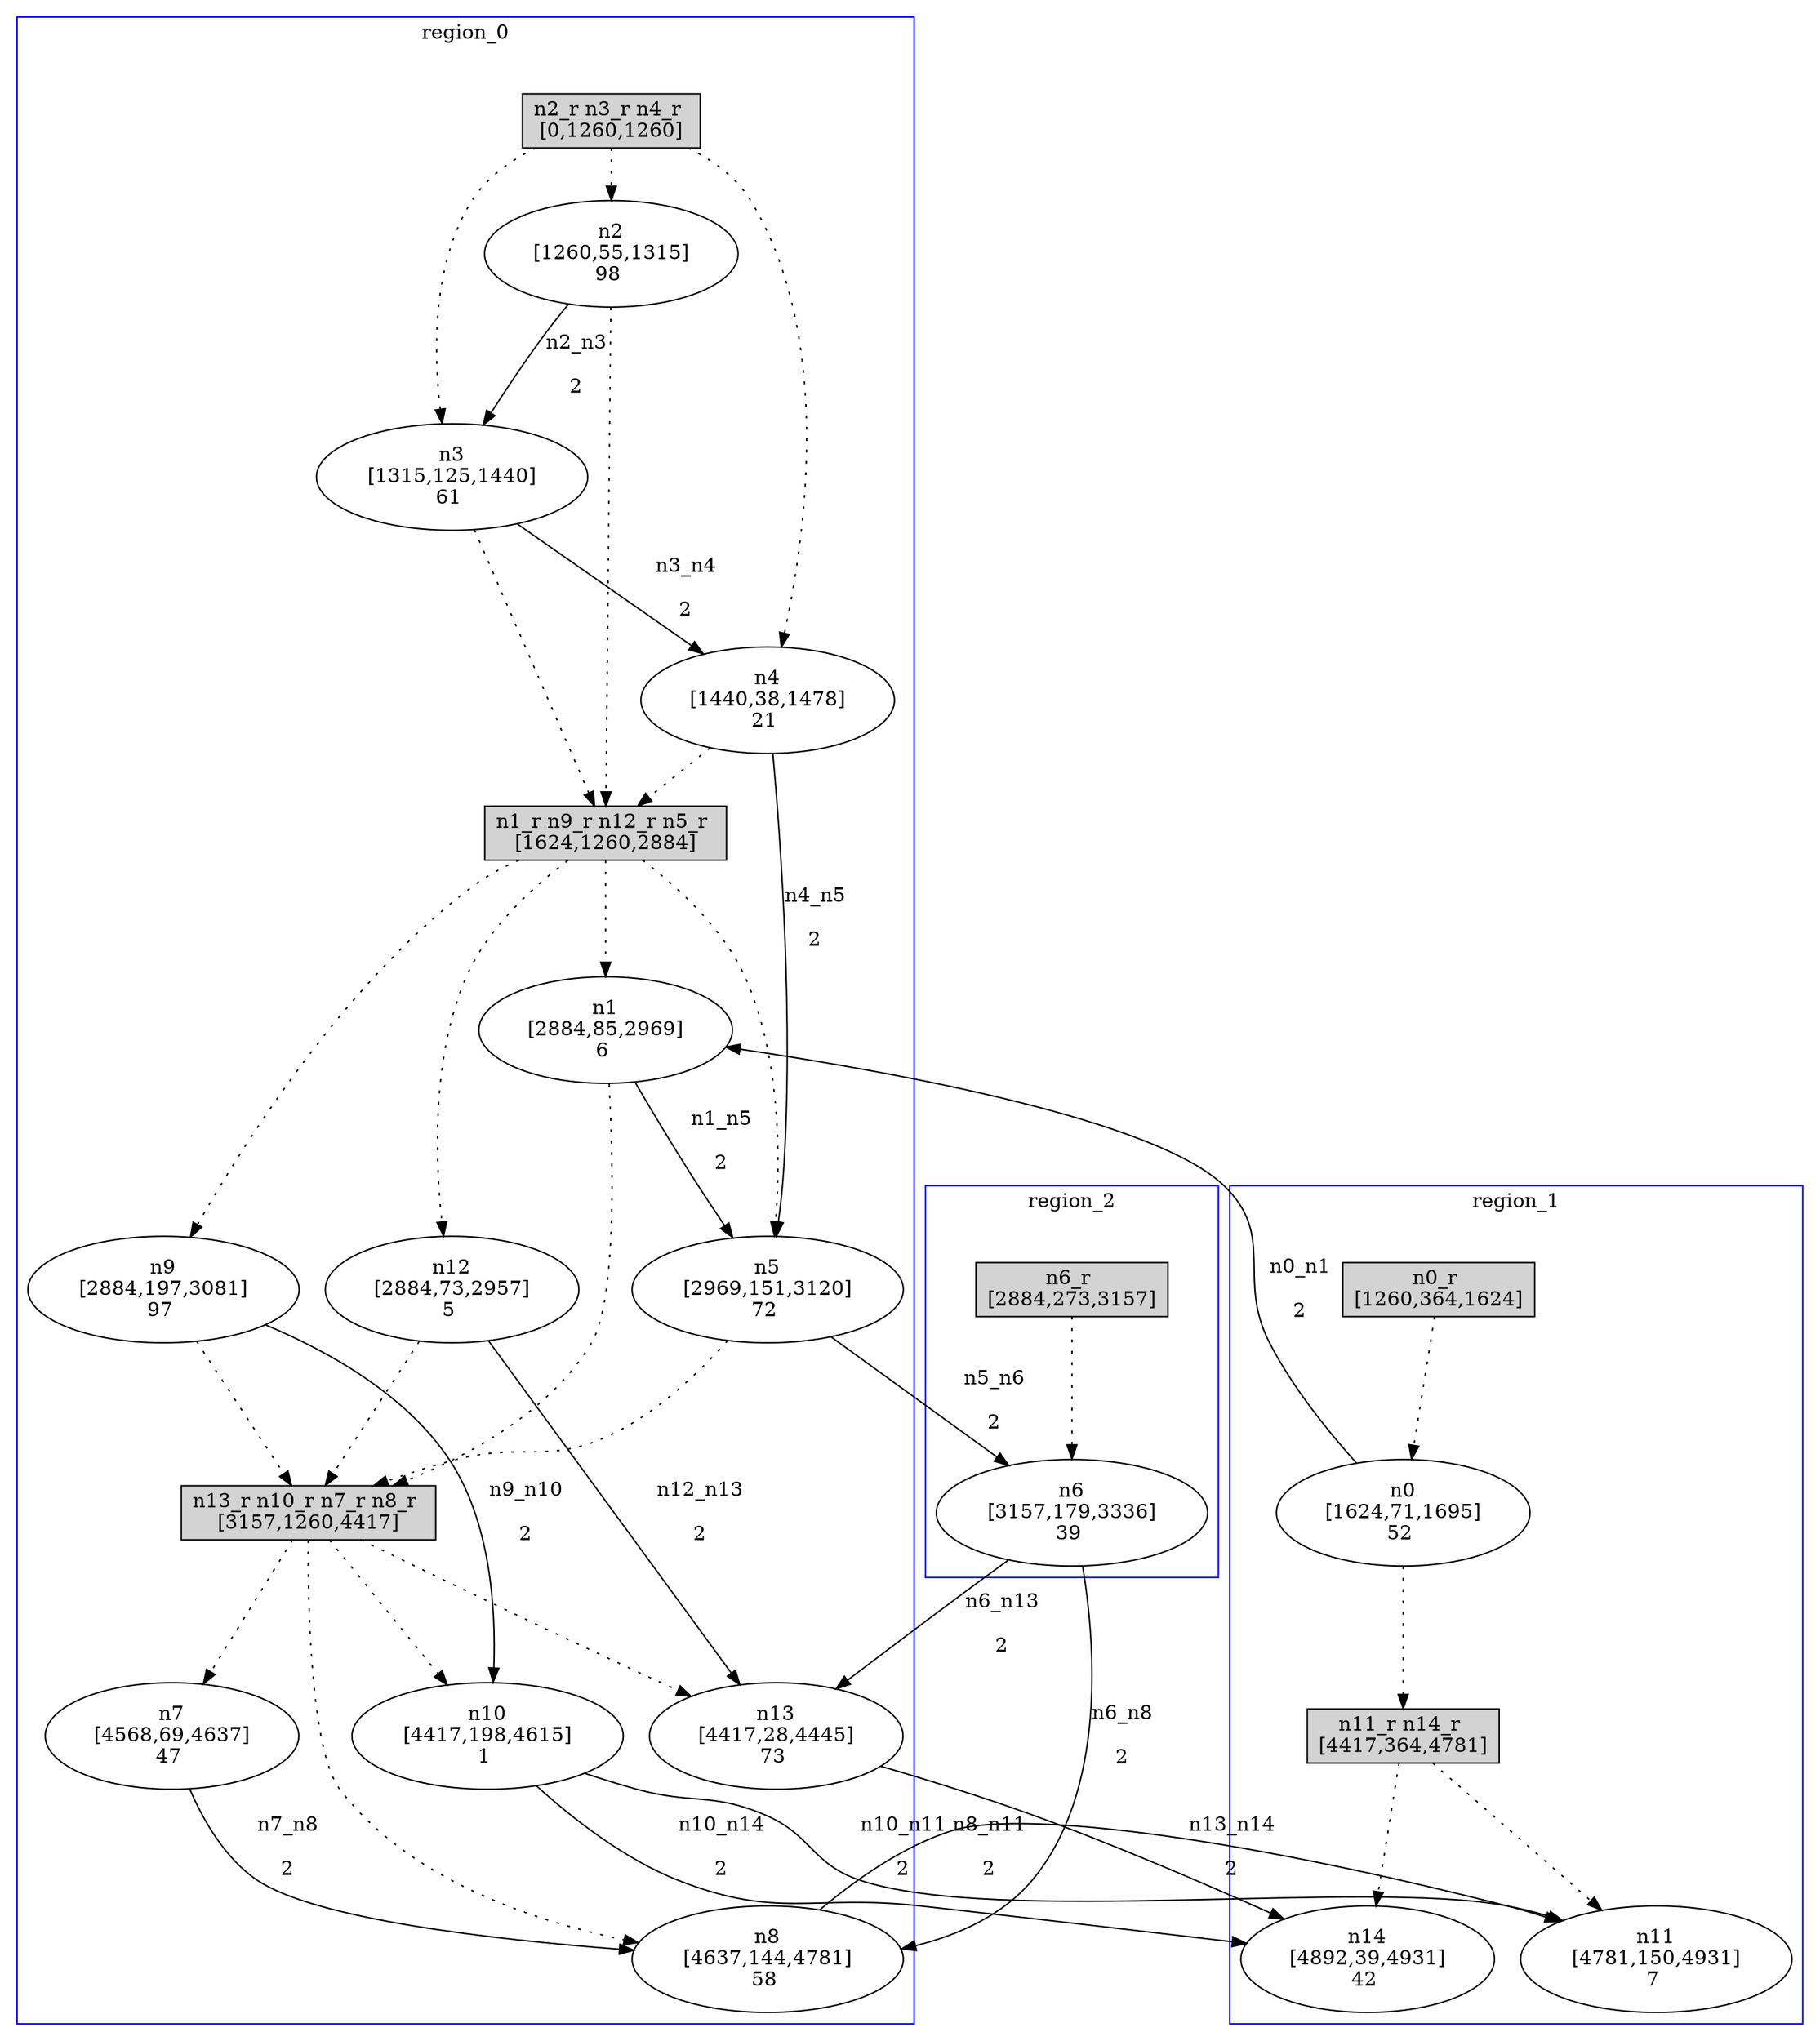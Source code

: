 //3-LSsolveMIPnSolStatus 2.
//4-SL 4931.
//5-LSsolveMIPsolveTime(double) 0.336207.
//6-reconfigurateNum(int) 6.
//7-reconfigurateTime(int) 4781.
digraph test_0 {
	size="28,40";
	subgraph cluster0 {
		stytle=filled;
		color=blue;
		label=region_0;
		reconfNode_0_1 [ shape = box, style = filled, label = "n2_r n3_r n4_r \n[0,1260,1260]" ];
		n2 [ label="n2\n[1260,55,1315]\n98 " ];
		n3 [ label="n3\n[1315,125,1440]\n61 " ];
		n4 [ label="n4\n[1440,38,1478]\n21 " ];
		reconfNode_0_1 -> n2 [ style = dotted ];
		reconfNode_0_1 -> n3 [ style = dotted ];
		reconfNode_0_1 -> n4 [ style = dotted ];
		n2 -> reconfNode_0_2 [ style = dotted ];
		n3 -> reconfNode_0_2 [ style = dotted ];
		n4 -> reconfNode_0_2 [ style = dotted ];
		reconfNode_0_2 [ shape = box, style = filled, label = "n1_r n9_r n12_r n5_r \n[1624,1260,2884]" ];
		n1 [ label="n1\n[2884,85,2969]\n6 " ];
		n9 [ label="n9\n[2884,197,3081]\n97 " ];
		n12 [ label="n12\n[2884,73,2957]\n5 " ];
		n5 [ label="n5\n[2969,151,3120]\n72 " ];
		reconfNode_0_2 -> n1 [ style = dotted ];
		reconfNode_0_2 -> n9 [ style = dotted ];
		reconfNode_0_2 -> n12 [ style = dotted ];
		reconfNode_0_2 -> n5 [ style = dotted ];
		n1 -> reconfNode_0_3 [ style = dotted ];
		n9 -> reconfNode_0_3 [ style = dotted ];
		n12 -> reconfNode_0_3 [ style = dotted ];
		n5 -> reconfNode_0_3 [ style = dotted ];
		reconfNode_0_3 [ shape = box, style = filled, label = "n13_r n10_r n7_r n8_r \n[3157,1260,4417]" ];
		n13 [ label="n13\n[4417,28,4445]\n73 " ];
		n10 [ label="n10\n[4417,198,4615]\n1 " ];
		n7 [ label="n7\n[4568,69,4637]\n47 " ];
		n8 [ label="n8\n[4637,144,4781]\n58 " ];
		reconfNode_0_3 -> n13 [ style = dotted ];
		reconfNode_0_3 -> n10 [ style = dotted ];
		reconfNode_0_3 -> n7 [ style = dotted ];
		reconfNode_0_3 -> n8 [ style = dotted ];
	}
	subgraph cluster1 {
		stytle=filled;
		color=blue;
		label=region_1;
		reconfNode_1_1 [ shape = box, style = filled, label = "n0_r \n[1260,364,1624]" ];
		n0 [ label="n0\n[1624,71,1695]\n52 " ];
		reconfNode_1_1 -> n0 [ style = dotted ];
		n0 -> reconfNode_1_2 [ style = dotted ];
		reconfNode_1_2 [ shape = box, style = filled, label = "n11_r n14_r \n[4417,364,4781]" ];
		n11 [ label="n11\n[4781,150,4931]\n7 " ];
		n14 [ label="n14\n[4892,39,4931]\n42 " ];
		reconfNode_1_2 -> n11 [ style = dotted ];
		reconfNode_1_2 -> n14 [ style = dotted ];
	}
	subgraph cluster2 {
		stytle=filled;
		color=blue;
		label=region_2;
		reconfNode_2_1 [ shape = box, style = filled, label = "n6_r \n[2884,273,3157]" ];
		n6 [ label="n6\n[3157,179,3336]\n39 " ];
		reconfNode_2_1 -> n6 [ style = dotted ];
	}
	n0 -> n1 [ label="n0_n1\n2" ];
	n1 -> n5 [ label="n1_n5\n2" ];
	n5 -> n6 [ label="n5_n6\n2" ];
	n2 -> n3 [ label="n2_n3\n2" ];
	n3 -> n4 [ label="n3_n4\n2" ];
	n4 -> n5 [ label="n4_n5\n2" ];
	n6 -> n8 [ label="n6_n8\n2" ];
	n6 -> n13 [ label="n6_n13\n2" ];
	n8 -> n11 [ label="n8_n11\n2" ];
	n13 -> n14 [ label="n13_n14\n2" ];
	n7 -> n8 [ label="n7_n8\n2" ];
	n9 -> n10 [ label="n9_n10\n2" ];
	n10 -> n11 [ label="n10_n11\n2" ];
	n10 -> n14 [ label="n10_n14\n2" ];
	n12 -> n13 [ label="n12_n13\n2" ];
}

